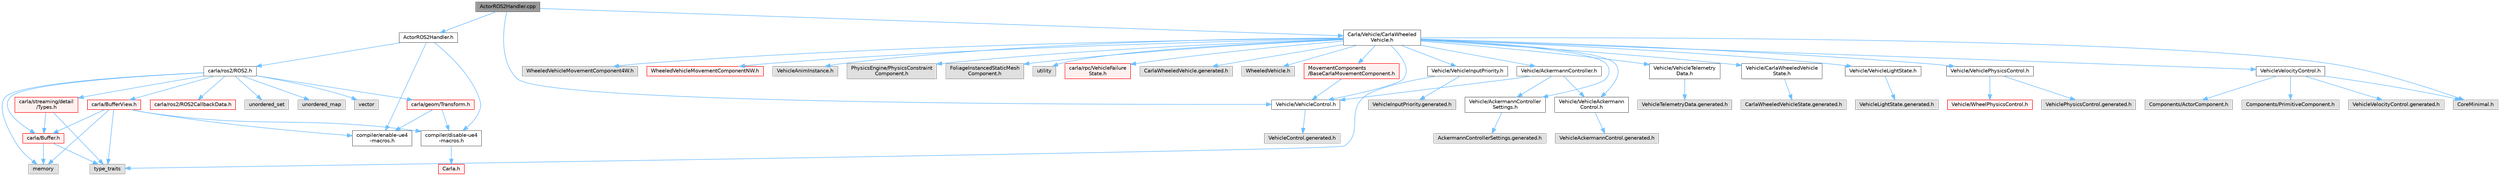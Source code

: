 digraph "ActorROS2Handler.cpp"
{
 // INTERACTIVE_SVG=YES
 // LATEX_PDF_SIZE
  bgcolor="transparent";
  edge [fontname=Helvetica,fontsize=10,labelfontname=Helvetica,labelfontsize=10];
  node [fontname=Helvetica,fontsize=10,shape=box,height=0.2,width=0.4];
  Node1 [id="Node000001",label="ActorROS2Handler.cpp",height=0.2,width=0.4,color="gray40", fillcolor="grey60", style="filled", fontcolor="black",tooltip=" "];
  Node1 -> Node2 [id="edge1_Node000001_Node000002",color="steelblue1",style="solid",tooltip=" "];
  Node2 [id="Node000002",label="ActorROS2Handler.h",height=0.2,width=0.4,color="grey40", fillcolor="white", style="filled",URL="$d0/d62/ActorROS2Handler_8h.html",tooltip=" "];
  Node2 -> Node3 [id="edge2_Node000002_Node000003",color="steelblue1",style="solid",tooltip=" "];
  Node3 [id="Node000003",label="compiler/disable-ue4\l-macros.h",height=0.2,width=0.4,color="grey40", fillcolor="white", style="filled",URL="$d2/d02/disable-ue4-macros_8h.html",tooltip=" "];
  Node3 -> Node4 [id="edge3_Node000003_Node000004",color="steelblue1",style="solid",tooltip=" "];
  Node4 [id="Node000004",label="Carla.h",height=0.2,width=0.4,color="red", fillcolor="#FFF0F0", style="filled",URL="$d7/d7d/Carla_8h.html",tooltip=" "];
  Node2 -> Node8 [id="edge4_Node000002_Node000008",color="steelblue1",style="solid",tooltip=" "];
  Node8 [id="Node000008",label="carla/ros2/ROS2.h",height=0.2,width=0.4,color="grey40", fillcolor="white", style="filled",URL="$da/db8/ROS2_8h.html",tooltip=" "];
  Node8 -> Node9 [id="edge5_Node000008_Node000009",color="steelblue1",style="solid",tooltip=" "];
  Node9 [id="Node000009",label="carla/Buffer.h",height=0.2,width=0.4,color="red", fillcolor="#FFF0F0", style="filled",URL="$d2/dda/carla_2Buffer_8h.html",tooltip=" "];
  Node9 -> Node20 [id="edge6_Node000009_Node000020",color="steelblue1",style="solid",tooltip=" "];
  Node20 [id="Node000020",label="memory",height=0.2,width=0.4,color="grey60", fillcolor="#E0E0E0", style="filled",tooltip=" "];
  Node9 -> Node21 [id="edge7_Node000009_Node000021",color="steelblue1",style="solid",tooltip=" "];
  Node21 [id="Node000021",label="type_traits",height=0.2,width=0.4,color="grey60", fillcolor="#E0E0E0", style="filled",tooltip=" "];
  Node8 -> Node22 [id="edge8_Node000008_Node000022",color="steelblue1",style="solid",tooltip=" "];
  Node22 [id="Node000022",label="carla/BufferView.h",height=0.2,width=0.4,color="red", fillcolor="#FFF0F0", style="filled",URL="$d8/dee/BufferView_8h.html",tooltip=" "];
  Node22 -> Node9 [id="edge9_Node000022_Node000009",color="steelblue1",style="solid",tooltip=" "];
  Node22 -> Node20 [id="edge10_Node000022_Node000020",color="steelblue1",style="solid",tooltip=" "];
  Node22 -> Node21 [id="edge11_Node000022_Node000021",color="steelblue1",style="solid",tooltip=" "];
  Node22 -> Node23 [id="edge12_Node000022_Node000023",color="steelblue1",style="solid",tooltip=" "];
  Node23 [id="Node000023",label="compiler/enable-ue4\l-macros.h",height=0.2,width=0.4,color="grey40", fillcolor="white", style="filled",URL="$d9/da2/enable-ue4-macros_8h.html",tooltip=" "];
  Node22 -> Node3 [id="edge13_Node000022_Node000003",color="steelblue1",style="solid",tooltip=" "];
  Node8 -> Node25 [id="edge14_Node000008_Node000025",color="steelblue1",style="solid",tooltip=" "];
  Node25 [id="Node000025",label="carla/geom/Transform.h",height=0.2,width=0.4,color="red", fillcolor="#FFF0F0", style="filled",URL="$de/d17/geom_2Transform_8h.html",tooltip=" "];
  Node25 -> Node23 [id="edge15_Node000025_Node000023",color="steelblue1",style="solid",tooltip=" "];
  Node25 -> Node3 [id="edge16_Node000025_Node000003",color="steelblue1",style="solid",tooltip=" "];
  Node8 -> Node38 [id="edge17_Node000008_Node000038",color="steelblue1",style="solid",tooltip=" "];
  Node38 [id="Node000038",label="carla/ros2/ROS2CallbackData.h",height=0.2,width=0.4,color="red", fillcolor="#FFF0F0", style="filled",URL="$d2/d6c/ROS2CallbackData_8h.html",tooltip=" "];
  Node8 -> Node40 [id="edge18_Node000008_Node000040",color="steelblue1",style="solid",tooltip=" "];
  Node40 [id="Node000040",label="carla/streaming/detail\l/Types.h",height=0.2,width=0.4,color="red", fillcolor="#FFF0F0", style="filled",URL="$d7/df8/Types_8h.html",tooltip=" "];
  Node40 -> Node9 [id="edge19_Node000040_Node000009",color="steelblue1",style="solid",tooltip=" "];
  Node40 -> Node21 [id="edge20_Node000040_Node000021",color="steelblue1",style="solid",tooltip=" "];
  Node8 -> Node41 [id="edge21_Node000008_Node000041",color="steelblue1",style="solid",tooltip=" "];
  Node41 [id="Node000041",label="unordered_set",height=0.2,width=0.4,color="grey60", fillcolor="#E0E0E0", style="filled",tooltip=" "];
  Node8 -> Node42 [id="edge22_Node000008_Node000042",color="steelblue1",style="solid",tooltip=" "];
  Node42 [id="Node000042",label="unordered_map",height=0.2,width=0.4,color="grey60", fillcolor="#E0E0E0", style="filled",tooltip=" "];
  Node8 -> Node20 [id="edge23_Node000008_Node000020",color="steelblue1",style="solid",tooltip=" "];
  Node8 -> Node43 [id="edge24_Node000008_Node000043",color="steelblue1",style="solid",tooltip=" "];
  Node43 [id="Node000043",label="vector",height=0.2,width=0.4,color="grey60", fillcolor="#E0E0E0", style="filled",tooltip=" "];
  Node2 -> Node23 [id="edge25_Node000002_Node000023",color="steelblue1",style="solid",tooltip=" "];
  Node1 -> Node44 [id="edge26_Node000001_Node000044",color="steelblue1",style="solid",tooltip=" "];
  Node44 [id="Node000044",label="Carla/Vehicle/CarlaWheeled\lVehicle.h",height=0.2,width=0.4,color="grey40", fillcolor="white", style="filled",URL="$d3/d00/CarlaWheeledVehicle_8h.html",tooltip=" "];
  Node44 -> Node45 [id="edge27_Node000044_Node000045",color="steelblue1",style="solid",tooltip=" "];
  Node45 [id="Node000045",label="WheeledVehicle.h",height=0.2,width=0.4,color="grey60", fillcolor="#E0E0E0", style="filled",tooltip=" "];
  Node44 -> Node46 [id="edge28_Node000044_Node000046",color="steelblue1",style="solid",tooltip=" "];
  Node46 [id="Node000046",label="Vehicle/AckermannController.h",height=0.2,width=0.4,color="grey40", fillcolor="white", style="filled",URL="$d0/d4d/AckermannController_8h.html",tooltip=" "];
  Node46 -> Node47 [id="edge29_Node000046_Node000047",color="steelblue1",style="solid",tooltip=" "];
  Node47 [id="Node000047",label="Vehicle/AckermannController\lSettings.h",height=0.2,width=0.4,color="grey40", fillcolor="white", style="filled",URL="$df/d92/Unreal_2CarlaUE4_2Plugins_2Carla_2Source_2Carla_2Vehicle_2AckermannControllerSettings_8h.html",tooltip=" "];
  Node47 -> Node48 [id="edge30_Node000047_Node000048",color="steelblue1",style="solid",tooltip=" "];
  Node48 [id="Node000048",label="AckermannControllerSettings.generated.h",height=0.2,width=0.4,color="grey60", fillcolor="#E0E0E0", style="filled",tooltip=" "];
  Node46 -> Node49 [id="edge31_Node000046_Node000049",color="steelblue1",style="solid",tooltip=" "];
  Node49 [id="Node000049",label="Vehicle/VehicleAckermann\lControl.h",height=0.2,width=0.4,color="grey40", fillcolor="white", style="filled",URL="$d7/d1a/Unreal_2CarlaUE4_2Plugins_2Carla_2Source_2Carla_2Vehicle_2VehicleAckermannControl_8h.html",tooltip=" "];
  Node49 -> Node50 [id="edge32_Node000049_Node000050",color="steelblue1",style="solid",tooltip=" "];
  Node50 [id="Node000050",label="VehicleAckermannControl.generated.h",height=0.2,width=0.4,color="grey60", fillcolor="#E0E0E0", style="filled",tooltip=" "];
  Node46 -> Node51 [id="edge33_Node000046_Node000051",color="steelblue1",style="solid",tooltip=" "];
  Node51 [id="Node000051",label="Vehicle/VehicleControl.h",height=0.2,width=0.4,color="grey40", fillcolor="white", style="filled",URL="$d4/dbd/Unreal_2CarlaUE4_2Plugins_2Carla_2Source_2Carla_2Vehicle_2VehicleControl_8h.html",tooltip=" "];
  Node51 -> Node52 [id="edge34_Node000051_Node000052",color="steelblue1",style="solid",tooltip=" "];
  Node52 [id="Node000052",label="VehicleControl.generated.h",height=0.2,width=0.4,color="grey60", fillcolor="#E0E0E0", style="filled",tooltip=" "];
  Node44 -> Node47 [id="edge35_Node000044_Node000047",color="steelblue1",style="solid",tooltip=" "];
  Node44 -> Node53 [id="edge36_Node000044_Node000053",color="steelblue1",style="solid",tooltip=" "];
  Node53 [id="Node000053",label="Vehicle/CarlaWheeledVehicle\lState.h",height=0.2,width=0.4,color="grey40", fillcolor="white", style="filled",URL="$d7/dab/CarlaWheeledVehicleState_8h.html",tooltip=" "];
  Node53 -> Node54 [id="edge37_Node000053_Node000054",color="steelblue1",style="solid",tooltip=" "];
  Node54 [id="Node000054",label="CarlaWheeledVehicleState.generated.h",height=0.2,width=0.4,color="grey60", fillcolor="#E0E0E0", style="filled",tooltip=" "];
  Node44 -> Node49 [id="edge38_Node000044_Node000049",color="steelblue1",style="solid",tooltip=" "];
  Node44 -> Node51 [id="edge39_Node000044_Node000051",color="steelblue1",style="solid",tooltip=" "];
  Node44 -> Node55 [id="edge40_Node000044_Node000055",color="steelblue1",style="solid",tooltip=" "];
  Node55 [id="Node000055",label="Vehicle/VehicleLightState.h",height=0.2,width=0.4,color="grey40", fillcolor="white", style="filled",URL="$d6/d6c/Unreal_2CarlaUE4_2Plugins_2Carla_2Source_2Carla_2Vehicle_2VehicleLightState_8h.html",tooltip=" "];
  Node55 -> Node56 [id="edge41_Node000055_Node000056",color="steelblue1",style="solid",tooltip=" "];
  Node56 [id="Node000056",label="VehicleLightState.generated.h",height=0.2,width=0.4,color="grey60", fillcolor="#E0E0E0", style="filled",tooltip=" "];
  Node44 -> Node57 [id="edge42_Node000044_Node000057",color="steelblue1",style="solid",tooltip=" "];
  Node57 [id="Node000057",label="Vehicle/VehicleInputPriority.h",height=0.2,width=0.4,color="grey40", fillcolor="white", style="filled",URL="$db/d8b/VehicleInputPriority_8h.html",tooltip=" "];
  Node57 -> Node21 [id="edge43_Node000057_Node000021",color="steelblue1",style="solid",tooltip=" "];
  Node57 -> Node58 [id="edge44_Node000057_Node000058",color="steelblue1",style="solid",tooltip=" "];
  Node58 [id="Node000058",label="VehicleInputPriority.generated.h",height=0.2,width=0.4,color="grey60", fillcolor="#E0E0E0", style="filled",tooltip=" "];
  Node44 -> Node59 [id="edge45_Node000044_Node000059",color="steelblue1",style="solid",tooltip=" "];
  Node59 [id="Node000059",label="Vehicle/VehiclePhysicsControl.h",height=0.2,width=0.4,color="grey40", fillcolor="white", style="filled",URL="$d3/d90/Unreal_2CarlaUE4_2Plugins_2Carla_2Source_2Carla_2Vehicle_2VehiclePhysicsControl_8h.html",tooltip=" "];
  Node59 -> Node60 [id="edge46_Node000059_Node000060",color="steelblue1",style="solid",tooltip=" "];
  Node60 [id="Node000060",label="Vehicle/WheelPhysicsControl.h",height=0.2,width=0.4,color="red", fillcolor="#FFF0F0", style="filled",URL="$dd/d7d/Unreal_2CarlaUE4_2Plugins_2Carla_2Source_2Carla_2Vehicle_2WheelPhysicsControl_8h.html",tooltip=" "];
  Node59 -> Node62 [id="edge47_Node000059_Node000062",color="steelblue1",style="solid",tooltip=" "];
  Node62 [id="Node000062",label="VehiclePhysicsControl.generated.h",height=0.2,width=0.4,color="grey60", fillcolor="#E0E0E0", style="filled",tooltip=" "];
  Node44 -> Node63 [id="edge48_Node000044_Node000063",color="steelblue1",style="solid",tooltip=" "];
  Node63 [id="Node000063",label="Vehicle/VehicleTelemetry\lData.h",height=0.2,width=0.4,color="grey40", fillcolor="white", style="filled",URL="$de/dcb/Unreal_2CarlaUE4_2Plugins_2Carla_2Source_2Carla_2Vehicle_2VehicleTelemetryData_8h.html",tooltip=" "];
  Node63 -> Node64 [id="edge49_Node000063_Node000064",color="steelblue1",style="solid",tooltip=" "];
  Node64 [id="Node000064",label="VehicleTelemetryData.generated.h",height=0.2,width=0.4,color="grey60", fillcolor="#E0E0E0", style="filled",tooltip=" "];
  Node44 -> Node65 [id="edge50_Node000044_Node000065",color="steelblue1",style="solid",tooltip=" "];
  Node65 [id="Node000065",label="VehicleVelocityControl.h",height=0.2,width=0.4,color="grey40", fillcolor="white", style="filled",URL="$d6/df3/VehicleVelocityControl_8h.html",tooltip=" "];
  Node65 -> Node66 [id="edge51_Node000065_Node000066",color="steelblue1",style="solid",tooltip=" "];
  Node66 [id="Node000066",label="Components/ActorComponent.h",height=0.2,width=0.4,color="grey60", fillcolor="#E0E0E0", style="filled",tooltip=" "];
  Node65 -> Node67 [id="edge52_Node000065_Node000067",color="steelblue1",style="solid",tooltip=" "];
  Node67 [id="Node000067",label="Components/PrimitiveComponent.h",height=0.2,width=0.4,color="grey60", fillcolor="#E0E0E0", style="filled",tooltip=" "];
  Node65 -> Node68 [id="edge53_Node000065_Node000068",color="steelblue1",style="solid",tooltip=" "];
  Node68 [id="Node000068",label="CoreMinimal.h",height=0.2,width=0.4,color="grey60", fillcolor="#E0E0E0", style="filled",tooltip=" "];
  Node65 -> Node69 [id="edge54_Node000065_Node000069",color="steelblue1",style="solid",tooltip=" "];
  Node69 [id="Node000069",label="VehicleVelocityControl.generated.h",height=0.2,width=0.4,color="grey60", fillcolor="#E0E0E0", style="filled",tooltip=" "];
  Node44 -> Node70 [id="edge55_Node000044_Node000070",color="steelblue1",style="solid",tooltip=" "];
  Node70 [id="Node000070",label="WheeledVehicleMovementComponent4W.h",height=0.2,width=0.4,color="grey60", fillcolor="#E0E0E0", style="filled",tooltip=" "];
  Node44 -> Node71 [id="edge56_Node000044_Node000071",color="steelblue1",style="solid",tooltip=" "];
  Node71 [id="Node000071",label="WheeledVehicleMovementComponentNW.h",height=0.2,width=0.4,color="red", fillcolor="#FFF0F0", style="filled",URL="$d0/d34/WheeledVehicleMovementComponentNW_8h.html",tooltip=" "];
  Node44 -> Node75 [id="edge57_Node000044_Node000075",color="steelblue1",style="solid",tooltip=" "];
  Node75 [id="Node000075",label="VehicleAnimInstance.h",height=0.2,width=0.4,color="grey60", fillcolor="#E0E0E0", style="filled",tooltip=" "];
  Node44 -> Node76 [id="edge58_Node000044_Node000076",color="steelblue1",style="solid",tooltip=" "];
  Node76 [id="Node000076",label="PhysicsEngine/PhysicsConstraint\lComponent.h",height=0.2,width=0.4,color="grey60", fillcolor="#E0E0E0", style="filled",tooltip=" "];
  Node44 -> Node77 [id="edge59_Node000044_Node000077",color="steelblue1",style="solid",tooltip=" "];
  Node77 [id="Node000077",label="MovementComponents\l/BaseCarlaMovementComponent.h",height=0.2,width=0.4,color="red", fillcolor="#FFF0F0", style="filled",URL="$d6/d10/BaseCarlaMovementComponent_8h.html",tooltip=" "];
  Node77 -> Node51 [id="edge60_Node000077_Node000051",color="steelblue1",style="solid",tooltip=" "];
  Node44 -> Node80 [id="edge61_Node000044_Node000080",color="steelblue1",style="solid",tooltip=" "];
  Node80 [id="Node000080",label="FoliageInstancedStaticMesh\lComponent.h",height=0.2,width=0.4,color="grey60", fillcolor="#E0E0E0", style="filled",tooltip=" "];
  Node44 -> Node68 [id="edge62_Node000044_Node000068",color="steelblue1",style="solid",tooltip=" "];
  Node44 -> Node33 [id="edge63_Node000044_Node000033",color="steelblue1",style="solid",tooltip=" "];
  Node33 [id="Node000033",label="utility",height=0.2,width=0.4,color="grey60", fillcolor="#E0E0E0", style="filled",tooltip=" "];
  Node44 -> Node81 [id="edge64_Node000044_Node000081",color="steelblue1",style="solid",tooltip=" "];
  Node81 [id="Node000081",label="carla/rpc/VehicleFailure\lState.h",height=0.2,width=0.4,color="red", fillcolor="#FFF0F0", style="filled",URL="$d6/dac/VehicleFailureState_8h.html",tooltip=" "];
  Node44 -> Node82 [id="edge65_Node000044_Node000082",color="steelblue1",style="solid",tooltip=" "];
  Node82 [id="Node000082",label="CarlaWheeledVehicle.generated.h",height=0.2,width=0.4,color="grey60", fillcolor="#E0E0E0", style="filled",tooltip=" "];
  Node1 -> Node51 [id="edge66_Node000001_Node000051",color="steelblue1",style="solid",tooltip=" "];
}
